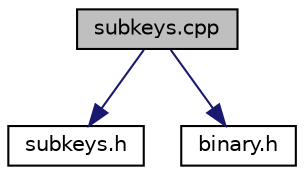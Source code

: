 digraph "subkeys.cpp"
{
  edge [fontname="Helvetica",fontsize="10",labelfontname="Helvetica",labelfontsize="10"];
  node [fontname="Helvetica",fontsize="10",shape=record];
  Node1 [label="subkeys.cpp",height=0.2,width=0.4,color="black", fillcolor="grey75", style="filled", fontcolor="black"];
  Node1 -> Node2 [color="midnightblue",fontsize="10",style="solid",fontname="Helvetica"];
  Node2 [label="subkeys.h",height=0.2,width=0.4,color="black", fillcolor="white", style="filled",URL="$subkeys_8h.html"];
  Node1 -> Node3 [color="midnightblue",fontsize="10",style="solid",fontname="Helvetica"];
  Node3 [label="binary.h",height=0.2,width=0.4,color="black", fillcolor="white", style="filled",URL="$binary_8h.html"];
}
